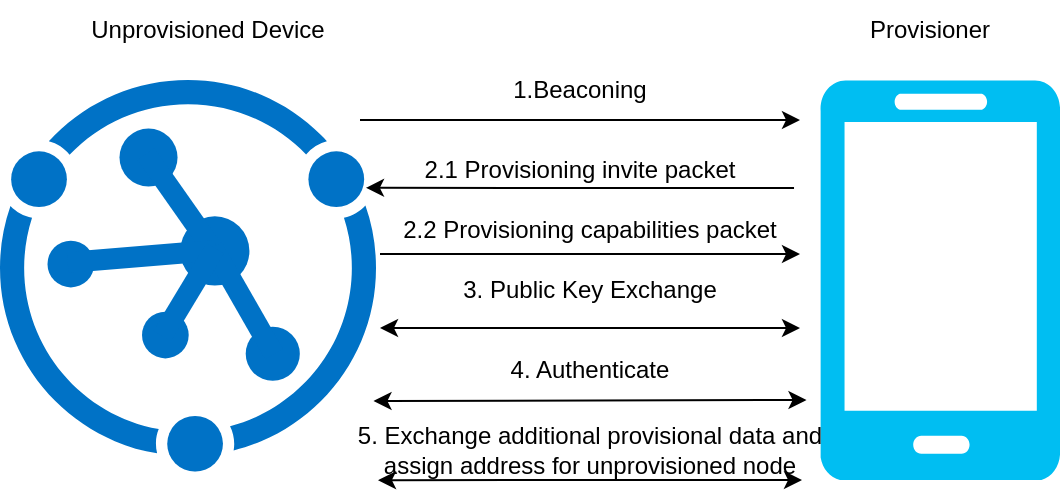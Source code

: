 <mxfile version="26.0.16">
  <diagram name="Page-1" id="26vSMkZAWUdSAl6iXQ5Y">
    <mxGraphModel dx="1364" dy="758" grid="1" gridSize="10" guides="1" tooltips="1" connect="1" arrows="1" fold="1" page="1" pageScale="1" pageWidth="850" pageHeight="1100" math="0" shadow="0">
      <root>
        <mxCell id="0" />
        <mxCell id="1" parent="0" />
        <mxCell id="mM-WnBNaV70_2MKZyFdg-2" value="" style="image;sketch=0;aspect=fixed;html=1;points=[];align=center;fontSize=12;image=img/lib/mscae/Device_Provisioning_Services.svg;" vertex="1" parent="1">
          <mxGeometry x="140" y="300" width="188" height="195.83" as="geometry" />
        </mxCell>
        <mxCell id="mM-WnBNaV70_2MKZyFdg-3" value="" style="verticalLabelPosition=bottom;html=1;verticalAlign=top;align=center;strokeColor=none;fillColor=#00BEF2;shape=mxgraph.azure.mobile;pointerEvents=1;" vertex="1" parent="1">
          <mxGeometry x="550" y="300" width="120" height="200" as="geometry" />
        </mxCell>
        <mxCell id="mM-WnBNaV70_2MKZyFdg-5" value="1.Beaconing" style="text;html=1;align=center;verticalAlign=middle;whiteSpace=wrap;rounded=0;" vertex="1" parent="1">
          <mxGeometry x="390" y="290" width="80" height="30" as="geometry" />
        </mxCell>
        <mxCell id="mM-WnBNaV70_2MKZyFdg-6" value="" style="endArrow=classic;html=1;rounded=0;" edge="1" parent="1">
          <mxGeometry width="50" height="50" relative="1" as="geometry">
            <mxPoint x="320" y="320" as="sourcePoint" />
            <mxPoint x="540" y="320" as="targetPoint" />
          </mxGeometry>
        </mxCell>
        <mxCell id="mM-WnBNaV70_2MKZyFdg-7" value="" style="endArrow=classic;html=1;rounded=0;entryX=0.988;entryY=0.251;entryDx=0;entryDy=0;entryPerimeter=0;" edge="1" parent="1">
          <mxGeometry width="50" height="50" relative="1" as="geometry">
            <mxPoint x="537.01" y="354" as="sourcePoint" />
            <mxPoint x="322.994" y="353.925" as="targetPoint" />
          </mxGeometry>
        </mxCell>
        <mxCell id="mM-WnBNaV70_2MKZyFdg-8" value="2.1 Provisioning invite packet" style="text;html=1;align=center;verticalAlign=middle;whiteSpace=wrap;rounded=0;" vertex="1" parent="1">
          <mxGeometry x="350" y="330" width="160" height="30" as="geometry" />
        </mxCell>
        <mxCell id="mM-WnBNaV70_2MKZyFdg-9" value="" style="endArrow=classic;html=1;rounded=0;" edge="1" parent="1">
          <mxGeometry width="50" height="50" relative="1" as="geometry">
            <mxPoint x="330" y="387" as="sourcePoint" />
            <mxPoint x="540" y="387" as="targetPoint" />
          </mxGeometry>
        </mxCell>
        <mxCell id="mM-WnBNaV70_2MKZyFdg-10" value="2.2 Provisioning capabilities packet" style="text;html=1;align=center;verticalAlign=middle;whiteSpace=wrap;rounded=0;" vertex="1" parent="1">
          <mxGeometry x="340" y="360" width="190" height="30" as="geometry" />
        </mxCell>
        <mxCell id="mM-WnBNaV70_2MKZyFdg-12" value="" style="endArrow=classic;startArrow=classic;html=1;rounded=0;" edge="1" parent="1">
          <mxGeometry width="50" height="50" relative="1" as="geometry">
            <mxPoint x="330" y="424" as="sourcePoint" />
            <mxPoint x="540" y="424" as="targetPoint" />
          </mxGeometry>
        </mxCell>
        <mxCell id="mM-WnBNaV70_2MKZyFdg-13" value="3. Public Key Exchange" style="text;html=1;align=center;verticalAlign=middle;whiteSpace=wrap;rounded=0;" vertex="1" parent="1">
          <mxGeometry x="340" y="390" width="190" height="30" as="geometry" />
        </mxCell>
        <mxCell id="mM-WnBNaV70_2MKZyFdg-14" value="" style="endArrow=classic;startArrow=classic;html=1;rounded=0;exitX=0.976;exitY=0.891;exitDx=0;exitDy=0;exitPerimeter=0;" edge="1" parent="1">
          <mxGeometry width="50" height="50" relative="1" as="geometry">
            <mxPoint x="326.748" y="460.485" as="sourcePoint" />
            <mxPoint x="543.26" y="460" as="targetPoint" />
          </mxGeometry>
        </mxCell>
        <mxCell id="mM-WnBNaV70_2MKZyFdg-15" value="4. Authenticate" style="text;html=1;align=center;verticalAlign=middle;whiteSpace=wrap;rounded=0;" vertex="1" parent="1">
          <mxGeometry x="340" y="430" width="190" height="30" as="geometry" />
        </mxCell>
        <mxCell id="mM-WnBNaV70_2MKZyFdg-16" value="Provisioner" style="text;html=1;align=center;verticalAlign=middle;whiteSpace=wrap;rounded=0;" vertex="1" parent="1">
          <mxGeometry x="575" y="260" width="60" height="30" as="geometry" />
        </mxCell>
        <mxCell id="mM-WnBNaV70_2MKZyFdg-17" value="Unprovisioned Device" style="text;html=1;align=center;verticalAlign=middle;whiteSpace=wrap;rounded=0;" vertex="1" parent="1">
          <mxGeometry x="177" y="260" width="134" height="30" as="geometry" />
        </mxCell>
        <mxCell id="mM-WnBNaV70_2MKZyFdg-18" value="" style="endArrow=classic;startArrow=classic;html=1;rounded=0;exitX=1;exitY=0.986;exitDx=0;exitDy=0;exitPerimeter=0;" edge="1" parent="1">
          <mxGeometry width="50" height="50" relative="1" as="geometry">
            <mxPoint x="329" y="500.088" as="sourcePoint" />
            <mxPoint x="541" y="500" as="targetPoint" />
          </mxGeometry>
        </mxCell>
        <mxCell id="mM-WnBNaV70_2MKZyFdg-19" value="5. Exchange additional provisional data and assign address for unprovisioned node" style="text;html=1;align=center;verticalAlign=middle;whiteSpace=wrap;rounded=0;" vertex="1" parent="1">
          <mxGeometry x="310" y="470" width="250" height="30" as="geometry" />
        </mxCell>
      </root>
    </mxGraphModel>
  </diagram>
</mxfile>

